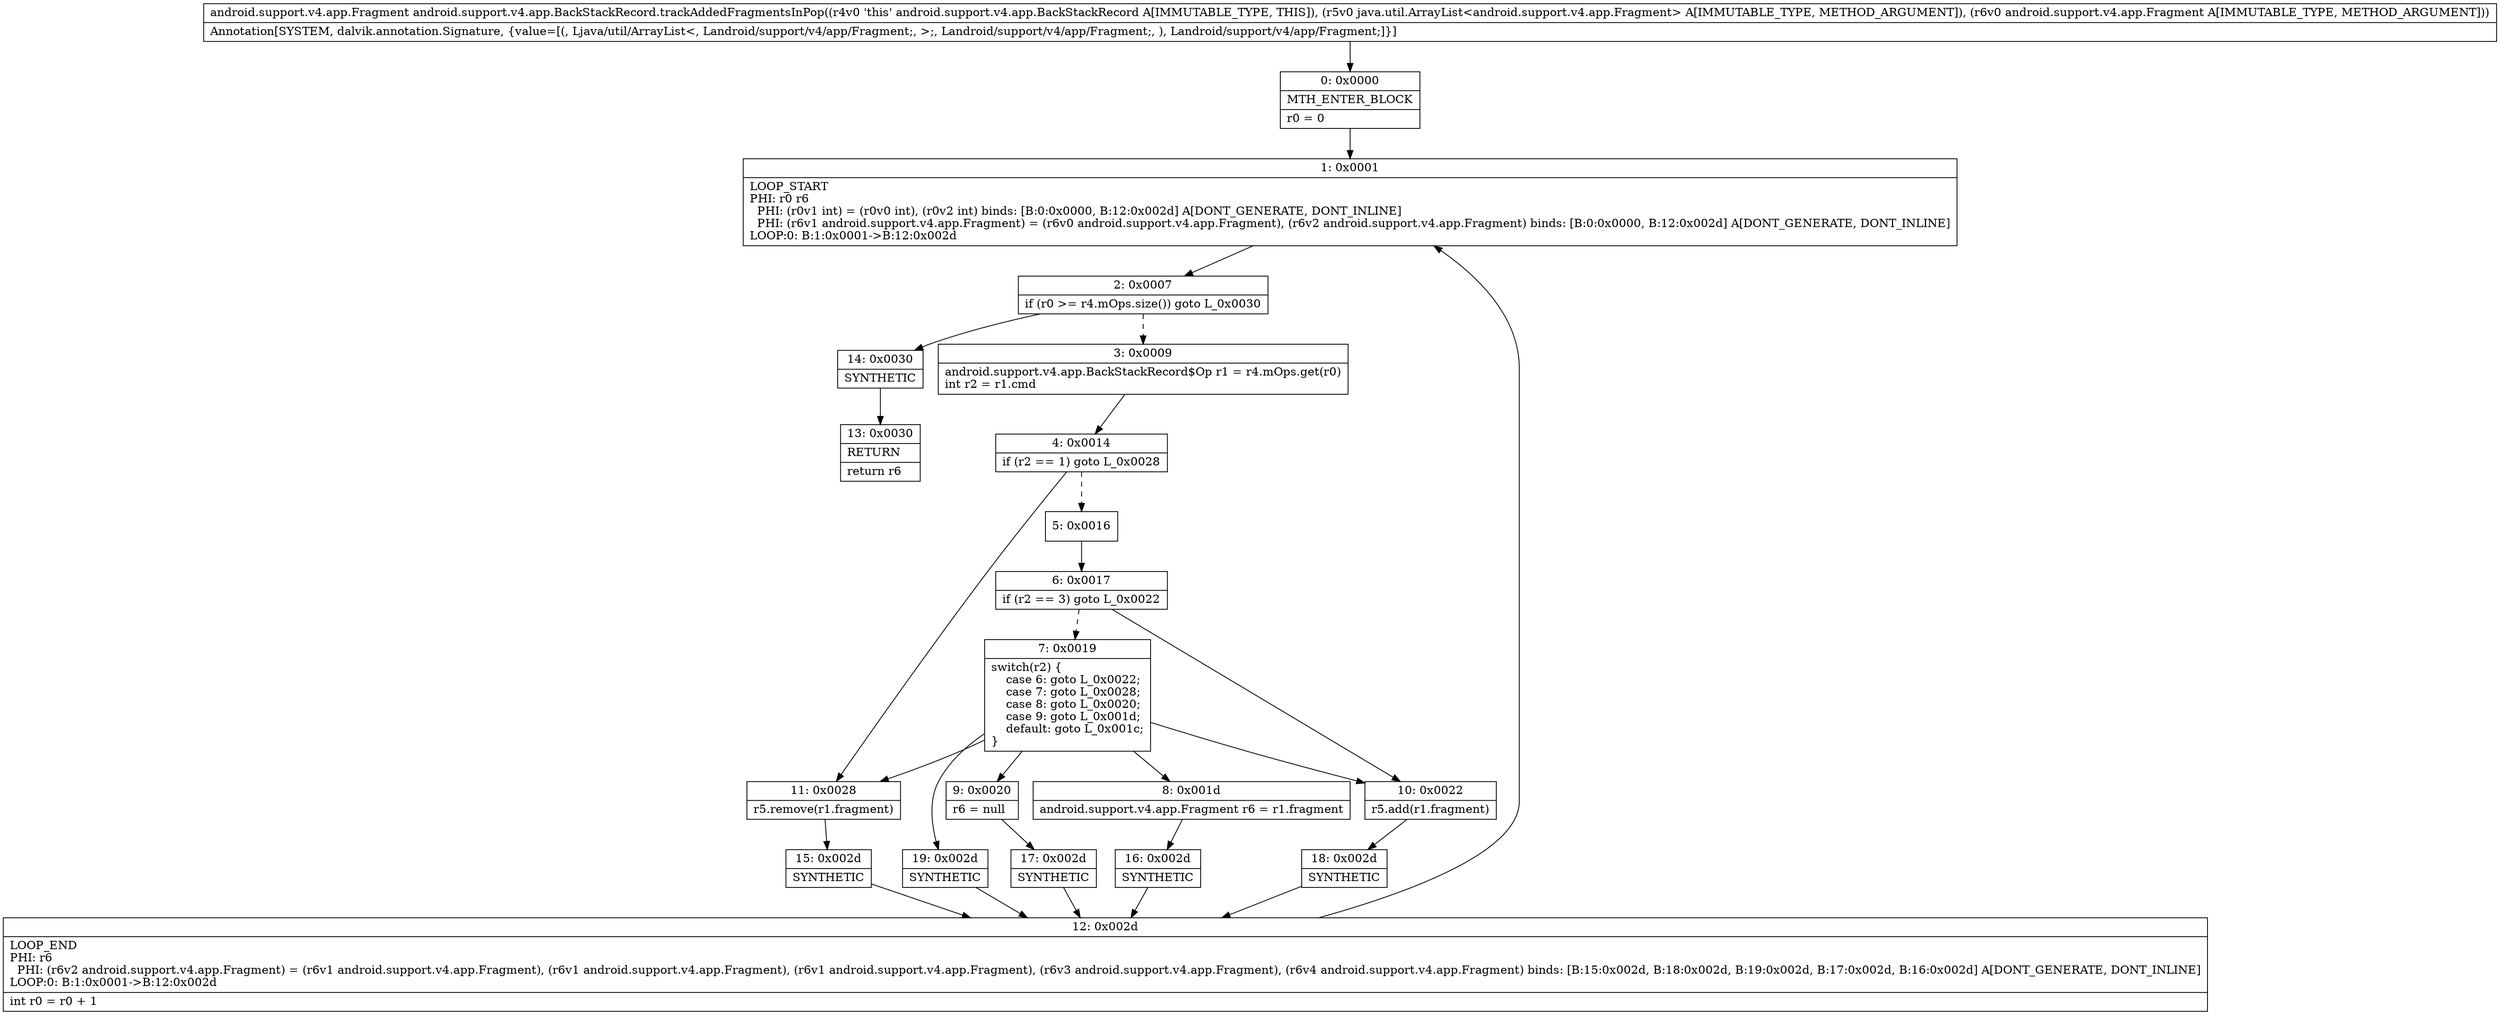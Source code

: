 digraph "CFG forandroid.support.v4.app.BackStackRecord.trackAddedFragmentsInPop(Ljava\/util\/ArrayList;Landroid\/support\/v4\/app\/Fragment;)Landroid\/support\/v4\/app\/Fragment;" {
Node_0 [shape=record,label="{0\:\ 0x0000|MTH_ENTER_BLOCK\l|r0 = 0\l}"];
Node_1 [shape=record,label="{1\:\ 0x0001|LOOP_START\lPHI: r0 r6 \l  PHI: (r0v1 int) = (r0v0 int), (r0v2 int) binds: [B:0:0x0000, B:12:0x002d] A[DONT_GENERATE, DONT_INLINE]\l  PHI: (r6v1 android.support.v4.app.Fragment) = (r6v0 android.support.v4.app.Fragment), (r6v2 android.support.v4.app.Fragment) binds: [B:0:0x0000, B:12:0x002d] A[DONT_GENERATE, DONT_INLINE]\lLOOP:0: B:1:0x0001\-\>B:12:0x002d\l}"];
Node_2 [shape=record,label="{2\:\ 0x0007|if (r0 \>= r4.mOps.size()) goto L_0x0030\l}"];
Node_3 [shape=record,label="{3\:\ 0x0009|android.support.v4.app.BackStackRecord$Op r1 = r4.mOps.get(r0)\lint r2 = r1.cmd\l}"];
Node_4 [shape=record,label="{4\:\ 0x0014|if (r2 == 1) goto L_0x0028\l}"];
Node_5 [shape=record,label="{5\:\ 0x0016}"];
Node_6 [shape=record,label="{6\:\ 0x0017|if (r2 == 3) goto L_0x0022\l}"];
Node_7 [shape=record,label="{7\:\ 0x0019|switch(r2) \{\l    case 6: goto L_0x0022;\l    case 7: goto L_0x0028;\l    case 8: goto L_0x0020;\l    case 9: goto L_0x001d;\l    default: goto L_0x001c;\l\}\l}"];
Node_8 [shape=record,label="{8\:\ 0x001d|android.support.v4.app.Fragment r6 = r1.fragment\l}"];
Node_9 [shape=record,label="{9\:\ 0x0020|r6 = null\l}"];
Node_10 [shape=record,label="{10\:\ 0x0022|r5.add(r1.fragment)\l}"];
Node_11 [shape=record,label="{11\:\ 0x0028|r5.remove(r1.fragment)\l}"];
Node_12 [shape=record,label="{12\:\ 0x002d|LOOP_END\lPHI: r6 \l  PHI: (r6v2 android.support.v4.app.Fragment) = (r6v1 android.support.v4.app.Fragment), (r6v1 android.support.v4.app.Fragment), (r6v1 android.support.v4.app.Fragment), (r6v3 android.support.v4.app.Fragment), (r6v4 android.support.v4.app.Fragment) binds: [B:15:0x002d, B:18:0x002d, B:19:0x002d, B:17:0x002d, B:16:0x002d] A[DONT_GENERATE, DONT_INLINE]\lLOOP:0: B:1:0x0001\-\>B:12:0x002d\l|int r0 = r0 + 1\l}"];
Node_13 [shape=record,label="{13\:\ 0x0030|RETURN\l|return r6\l}"];
Node_14 [shape=record,label="{14\:\ 0x0030|SYNTHETIC\l}"];
Node_15 [shape=record,label="{15\:\ 0x002d|SYNTHETIC\l}"];
Node_16 [shape=record,label="{16\:\ 0x002d|SYNTHETIC\l}"];
Node_17 [shape=record,label="{17\:\ 0x002d|SYNTHETIC\l}"];
Node_18 [shape=record,label="{18\:\ 0x002d|SYNTHETIC\l}"];
Node_19 [shape=record,label="{19\:\ 0x002d|SYNTHETIC\l}"];
MethodNode[shape=record,label="{android.support.v4.app.Fragment android.support.v4.app.BackStackRecord.trackAddedFragmentsInPop((r4v0 'this' android.support.v4.app.BackStackRecord A[IMMUTABLE_TYPE, THIS]), (r5v0 java.util.ArrayList\<android.support.v4.app.Fragment\> A[IMMUTABLE_TYPE, METHOD_ARGUMENT]), (r6v0 android.support.v4.app.Fragment A[IMMUTABLE_TYPE, METHOD_ARGUMENT]))  | Annotation[SYSTEM, dalvik.annotation.Signature, \{value=[(, Ljava\/util\/ArrayList\<, Landroid\/support\/v4\/app\/Fragment;, \>;, Landroid\/support\/v4\/app\/Fragment;, ), Landroid\/support\/v4\/app\/Fragment;]\}]\l}"];
MethodNode -> Node_0;
Node_0 -> Node_1;
Node_1 -> Node_2;
Node_2 -> Node_3[style=dashed];
Node_2 -> Node_14;
Node_3 -> Node_4;
Node_4 -> Node_5[style=dashed];
Node_4 -> Node_11;
Node_5 -> Node_6;
Node_6 -> Node_7[style=dashed];
Node_6 -> Node_10;
Node_7 -> Node_8;
Node_7 -> Node_9;
Node_7 -> Node_10;
Node_7 -> Node_11;
Node_7 -> Node_19;
Node_8 -> Node_16;
Node_9 -> Node_17;
Node_10 -> Node_18;
Node_11 -> Node_15;
Node_12 -> Node_1;
Node_14 -> Node_13;
Node_15 -> Node_12;
Node_16 -> Node_12;
Node_17 -> Node_12;
Node_18 -> Node_12;
Node_19 -> Node_12;
}

